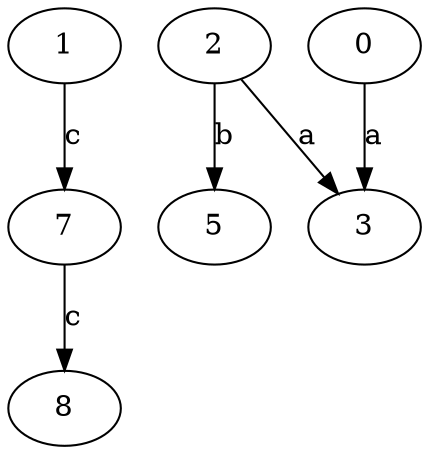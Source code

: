 strict digraph  {
1;
2;
3;
5;
0;
7;
8;
1 -> 7  [label=c];
2 -> 3  [label=a];
2 -> 5  [label=b];
0 -> 3  [label=a];
7 -> 8  [label=c];
}
